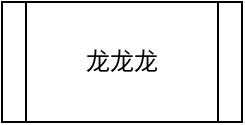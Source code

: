<mxfile version="22.1.16" type="github">
  <diagram name="第 1 页" id="AQNWCdlNjwsbCtfZ-ji_">
    <mxGraphModel dx="1434" dy="746" grid="1" gridSize="10" guides="1" tooltips="1" connect="1" arrows="1" fold="1" page="1" pageScale="1" pageWidth="827" pageHeight="1169" math="0" shadow="0">
      <root>
        <mxCell id="0" />
        <mxCell id="1" parent="0" />
        <mxCell id="fHPiwkYeBEWo9Uy72Wxx-1" value="龙龙龙" style="shape=process;whiteSpace=wrap;html=1;backgroundOutline=1;" vertex="1" parent="1">
          <mxGeometry x="320" y="180" width="120" height="60" as="geometry" />
        </mxCell>
      </root>
    </mxGraphModel>
  </diagram>
</mxfile>
